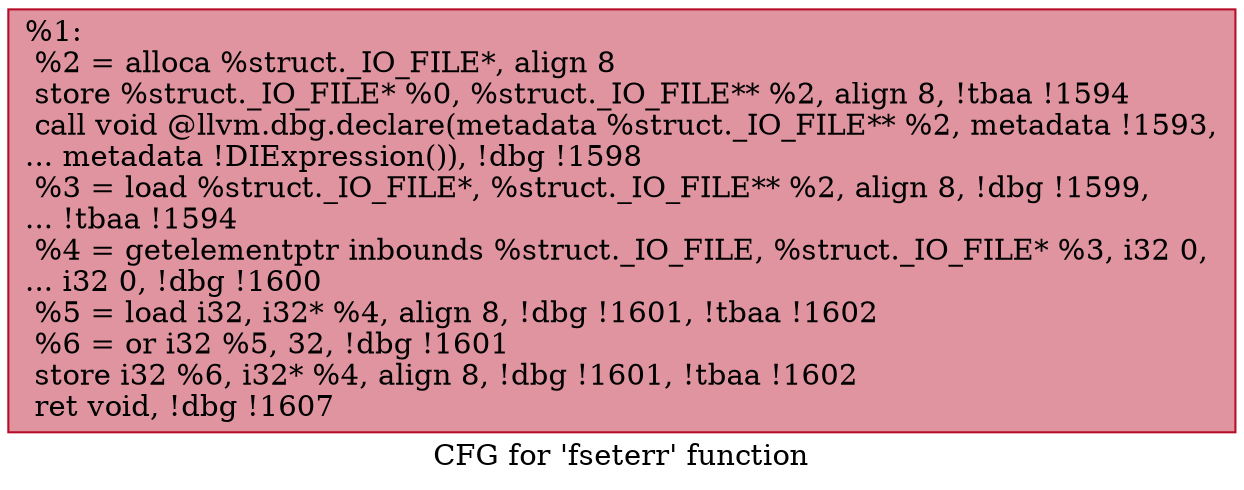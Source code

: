 digraph "CFG for 'fseterr' function" {
	label="CFG for 'fseterr' function";

	Node0x10e5bc0 [shape=record,color="#b70d28ff", style=filled, fillcolor="#b70d2870",label="{%1:\l  %2 = alloca %struct._IO_FILE*, align 8\l  store %struct._IO_FILE* %0, %struct._IO_FILE** %2, align 8, !tbaa !1594\l  call void @llvm.dbg.declare(metadata %struct._IO_FILE** %2, metadata !1593,\l... metadata !DIExpression()), !dbg !1598\l  %3 = load %struct._IO_FILE*, %struct._IO_FILE** %2, align 8, !dbg !1599,\l... !tbaa !1594\l  %4 = getelementptr inbounds %struct._IO_FILE, %struct._IO_FILE* %3, i32 0,\l... i32 0, !dbg !1600\l  %5 = load i32, i32* %4, align 8, !dbg !1601, !tbaa !1602\l  %6 = or i32 %5, 32, !dbg !1601\l  store i32 %6, i32* %4, align 8, !dbg !1601, !tbaa !1602\l  ret void, !dbg !1607\l}"];
}
